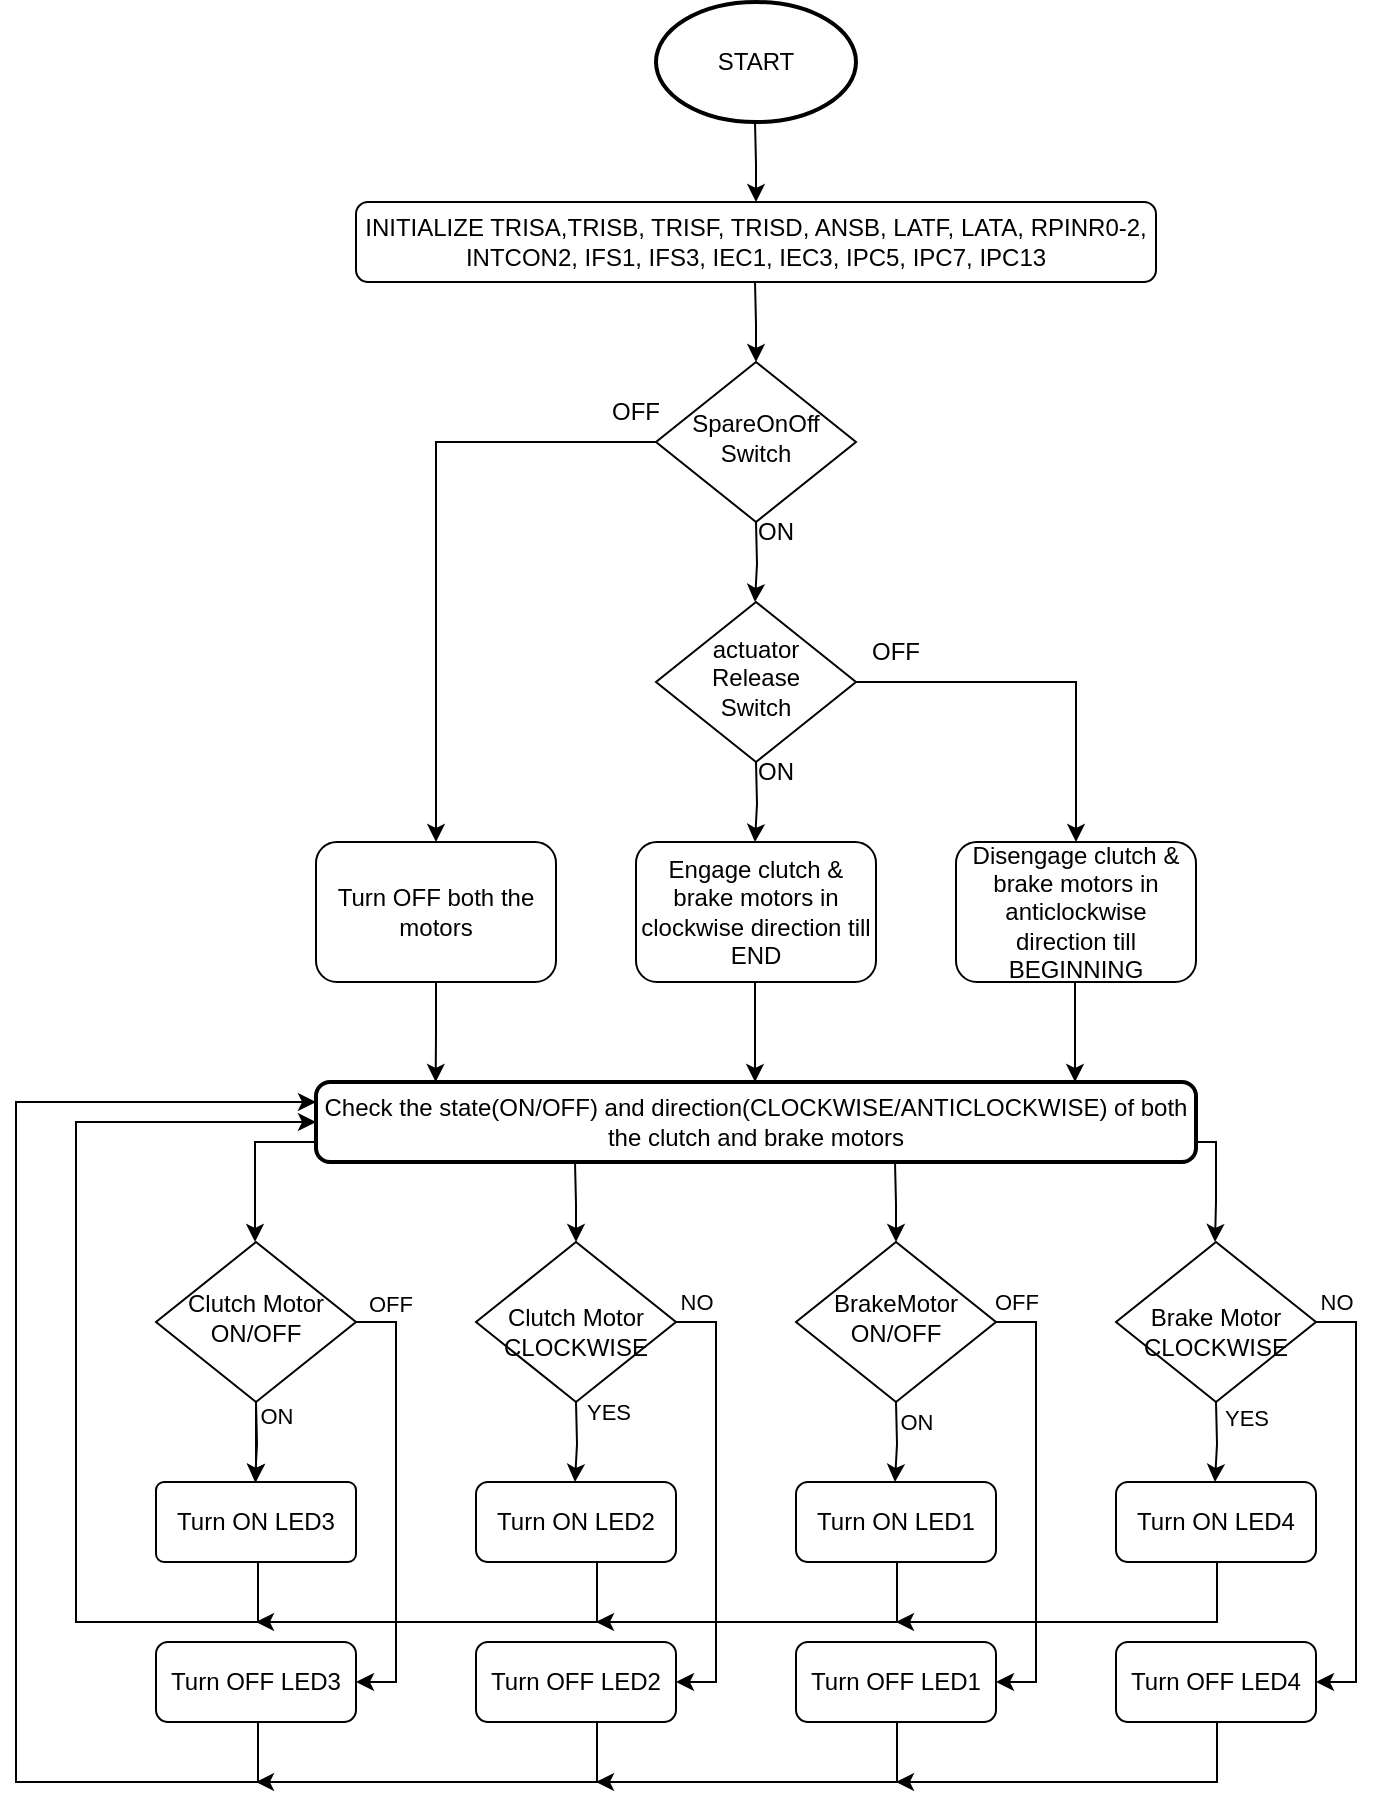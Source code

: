 <mxfile version="24.9.3">
  <diagram id="C5RBs43oDa-KdzZeNtuy" name="Page-1">
    <mxGraphModel dx="880" dy="470" grid="1" gridSize="10" guides="1" tooltips="1" connect="1" arrows="1" fold="1" page="1" pageScale="1" pageWidth="827" pageHeight="1169" math="0" shadow="0">
      <root>
        <mxCell id="WIyWlLk6GJQsqaUBKTNV-0" />
        <mxCell id="WIyWlLk6GJQsqaUBKTNV-1" parent="WIyWlLk6GJQsqaUBKTNV-0" />
        <mxCell id="WIyWlLk6GJQsqaUBKTNV-3" value="INITIALIZE TRISA,TRISB, TRISF, TRISD, ANSB, LATF, LATA, RPINR0-2, INTCON2, IFS1, IFS3, IEC1, IEC3, IPC5, IPC7, IPC13" style="rounded=1;whiteSpace=wrap;html=1;fontSize=12;glass=0;strokeWidth=1;shadow=0;" parent="WIyWlLk6GJQsqaUBKTNV-1" vertex="1">
          <mxGeometry x="260" y="120" width="400" height="40" as="geometry" />
        </mxCell>
        <mxCell id="WIyWlLk6GJQsqaUBKTNV-6" value="&lt;div&gt;SpareOnOff&lt;/div&gt;&lt;div&gt;Switch&lt;br&gt;&lt;/div&gt;" style="rhombus;whiteSpace=wrap;html=1;shadow=0;fontFamily=Helvetica;fontSize=12;align=center;strokeWidth=1;spacing=6;spacingTop=-4;" parent="WIyWlLk6GJQsqaUBKTNV-1" vertex="1">
          <mxGeometry x="410" y="200" width="100" height="80" as="geometry" />
        </mxCell>
        <mxCell id="uwuIT9XjTEhPvfsaly6d-17" value="" style="edgeStyle=orthogonalEdgeStyle;rounded=0;orthogonalLoop=1;jettySize=auto;html=1;entryX=0.136;entryY=0;entryDx=0;entryDy=0;entryPerimeter=0;" parent="WIyWlLk6GJQsqaUBKTNV-1" source="WIyWlLk6GJQsqaUBKTNV-7" target="uwuIT9XjTEhPvfsaly6d-2" edge="1">
          <mxGeometry relative="1" as="geometry" />
        </mxCell>
        <mxCell id="WIyWlLk6GJQsqaUBKTNV-7" value="Turn OFF both the motors" style="rounded=1;whiteSpace=wrap;html=1;fontSize=12;glass=0;strokeWidth=1;shadow=0;" parent="WIyWlLk6GJQsqaUBKTNV-1" vertex="1">
          <mxGeometry x="240" y="440" width="120" height="70" as="geometry" />
        </mxCell>
        <mxCell id="WIyWlLk6GJQsqaUBKTNV-10" value="&lt;div&gt;actuator&lt;/div&gt;&lt;div&gt;Release&lt;/div&gt;&lt;div&gt;Switch&lt;/div&gt;" style="rhombus;whiteSpace=wrap;html=1;shadow=0;fontFamily=Helvetica;fontSize=12;align=center;strokeWidth=1;spacing=6;spacingTop=-4;" parent="WIyWlLk6GJQsqaUBKTNV-1" vertex="1">
          <mxGeometry x="410" y="320" width="100" height="80" as="geometry" />
        </mxCell>
        <mxCell id="WIyWlLk6GJQsqaUBKTNV-11" value="Engage clutch &amp;amp; brake motors in clockwise direction till END" style="rounded=1;whiteSpace=wrap;html=1;fontSize=12;glass=0;strokeWidth=1;shadow=0;" parent="WIyWlLk6GJQsqaUBKTNV-1" vertex="1">
          <mxGeometry x="400" y="440" width="120" height="70" as="geometry" />
        </mxCell>
        <mxCell id="WIyWlLk6GJQsqaUBKTNV-12" value="Disengage clutch &amp;amp; brake motors in anticlockwise direction till BEGINNING" style="rounded=1;whiteSpace=wrap;html=1;fontSize=12;glass=0;strokeWidth=1;shadow=0;" parent="WIyWlLk6GJQsqaUBKTNV-1" vertex="1">
          <mxGeometry x="560" y="440" width="120" height="70" as="geometry" />
        </mxCell>
        <mxCell id="uwuIT9XjTEhPvfsaly6d-2" value="Check the state(ON/OFF) and direction(CLOCKWISE/ANTICLOCKWISE) of both the clutch and brake motors" style="rounded=1;whiteSpace=wrap;html=1;absoluteArcSize=1;arcSize=14;strokeWidth=2;" parent="WIyWlLk6GJQsqaUBKTNV-1" vertex="1">
          <mxGeometry x="240" y="560" width="440" height="40" as="geometry" />
        </mxCell>
        <mxCell id="uwuIT9XjTEhPvfsaly6d-34" value="" style="edgeStyle=orthogonalEdgeStyle;rounded=0;orthogonalLoop=1;jettySize=auto;html=1;" parent="WIyWlLk6GJQsqaUBKTNV-1" source="uwuIT9XjTEhPvfsaly6d-3" target="uwuIT9XjTEhPvfsaly6d-9" edge="1">
          <mxGeometry relative="1" as="geometry" />
        </mxCell>
        <mxCell id="uwuIT9XjTEhPvfsaly6d-3" value="Clutch Motor ON/OFF" style="rhombus;whiteSpace=wrap;html=1;shadow=0;fontFamily=Helvetica;fontSize=12;align=center;strokeWidth=1;spacing=6;spacingTop=-4;" parent="WIyWlLk6GJQsqaUBKTNV-1" vertex="1">
          <mxGeometry x="160" y="640" width="100" height="80" as="geometry" />
        </mxCell>
        <mxCell id="uwuIT9XjTEhPvfsaly6d-4" value="&lt;div&gt;&lt;br&gt;&lt;/div&gt;&lt;div&gt;Clutch Motor&lt;/div&gt;&lt;div&gt;CLOCKWISE&lt;br&gt;&lt;/div&gt;" style="rhombus;whiteSpace=wrap;html=1;shadow=0;fontFamily=Helvetica;fontSize=12;align=center;strokeWidth=1;spacing=6;spacingTop=-4;" parent="WIyWlLk6GJQsqaUBKTNV-1" vertex="1">
          <mxGeometry x="320" y="640" width="100" height="80" as="geometry" />
        </mxCell>
        <mxCell id="uwuIT9XjTEhPvfsaly6d-5" value="&lt;div&gt;BrakeMotor&lt;/div&gt;ON/OFF" style="rhombus;whiteSpace=wrap;html=1;shadow=0;fontFamily=Helvetica;fontSize=12;align=center;strokeWidth=1;spacing=6;spacingTop=-4;" parent="WIyWlLk6GJQsqaUBKTNV-1" vertex="1">
          <mxGeometry x="480" y="640" width="100" height="80" as="geometry" />
        </mxCell>
        <mxCell id="uwuIT9XjTEhPvfsaly6d-6" value="&lt;div&gt;&lt;br&gt;&lt;/div&gt;&lt;div&gt;Brake Motor&lt;/div&gt;CLOCKWISE" style="rhombus;whiteSpace=wrap;html=1;shadow=0;fontFamily=Helvetica;fontSize=12;align=center;strokeWidth=1;spacing=6;spacingTop=-4;" parent="WIyWlLk6GJQsqaUBKTNV-1" vertex="1">
          <mxGeometry x="640" y="640" width="100" height="80" as="geometry" />
        </mxCell>
        <mxCell id="uwuIT9XjTEhPvfsaly6d-8" value="START" style="strokeWidth=2;html=1;shape=mxgraph.flowchart.start_1;whiteSpace=wrap;" parent="WIyWlLk6GJQsqaUBKTNV-1" vertex="1">
          <mxGeometry x="410" y="20" width="100" height="60" as="geometry" />
        </mxCell>
        <mxCell id="uwuIT9XjTEhPvfsaly6d-9" value="Turn ON LED3" style="rounded=1;whiteSpace=wrap;html=1;fontSize=12;glass=0;strokeWidth=1;shadow=0;arcSize=10;" parent="WIyWlLk6GJQsqaUBKTNV-1" vertex="1">
          <mxGeometry x="160" y="760" width="100" height="40" as="geometry" />
        </mxCell>
        <mxCell id="uwuIT9XjTEhPvfsaly6d-10" value="Turn ON LED2" style="rounded=1;whiteSpace=wrap;html=1;fontSize=12;glass=0;strokeWidth=1;shadow=0;" parent="WIyWlLk6GJQsqaUBKTNV-1" vertex="1">
          <mxGeometry x="320" y="760" width="100" height="40" as="geometry" />
        </mxCell>
        <mxCell id="uwuIT9XjTEhPvfsaly6d-11" value="Turn ON LED1" style="rounded=1;whiteSpace=wrap;html=1;fontSize=12;glass=0;strokeWidth=1;shadow=0;" parent="WIyWlLk6GJQsqaUBKTNV-1" vertex="1">
          <mxGeometry x="480" y="760" width="100" height="40" as="geometry" />
        </mxCell>
        <mxCell id="uwuIT9XjTEhPvfsaly6d-12" value="Turn ON LED4" style="rounded=1;whiteSpace=wrap;html=1;fontSize=12;glass=0;strokeWidth=1;shadow=0;" parent="WIyWlLk6GJQsqaUBKTNV-1" vertex="1">
          <mxGeometry x="640" y="760" width="100" height="40" as="geometry" />
        </mxCell>
        <mxCell id="uwuIT9XjTEhPvfsaly6d-13" value="Turn OFF LED3" style="rounded=1;whiteSpace=wrap;html=1;fontSize=12;glass=0;strokeWidth=1;shadow=0;" parent="WIyWlLk6GJQsqaUBKTNV-1" vertex="1">
          <mxGeometry x="160" y="840" width="100" height="40" as="geometry" />
        </mxCell>
        <mxCell id="uwuIT9XjTEhPvfsaly6d-14" value="Turn OFF LED2" style="rounded=1;whiteSpace=wrap;html=1;fontSize=12;glass=0;strokeWidth=1;shadow=0;" parent="WIyWlLk6GJQsqaUBKTNV-1" vertex="1">
          <mxGeometry x="320" y="840" width="100" height="40" as="geometry" />
        </mxCell>
        <mxCell id="uwuIT9XjTEhPvfsaly6d-15" value="Turn OFF LED1" style="rounded=1;whiteSpace=wrap;html=1;fontSize=12;glass=0;strokeWidth=1;shadow=0;" parent="WIyWlLk6GJQsqaUBKTNV-1" vertex="1">
          <mxGeometry x="480" y="840" width="100" height="40" as="geometry" />
        </mxCell>
        <mxCell id="uwuIT9XjTEhPvfsaly6d-16" value="Turn OFF LED4" style="rounded=1;whiteSpace=wrap;html=1;fontSize=12;glass=0;strokeWidth=1;shadow=0;" parent="WIyWlLk6GJQsqaUBKTNV-1" vertex="1">
          <mxGeometry x="640" y="840" width="100" height="40" as="geometry" />
        </mxCell>
        <mxCell id="uwuIT9XjTEhPvfsaly6d-18" value="" style="edgeStyle=orthogonalEdgeStyle;rounded=0;orthogonalLoop=1;jettySize=auto;html=1;entryX=0.136;entryY=0;entryDx=0;entryDy=0;entryPerimeter=0;" parent="WIyWlLk6GJQsqaUBKTNV-1" edge="1">
          <mxGeometry relative="1" as="geometry">
            <mxPoint x="459.5" y="510" as="sourcePoint" />
            <mxPoint x="459.5" y="560" as="targetPoint" />
          </mxGeometry>
        </mxCell>
        <mxCell id="uwuIT9XjTEhPvfsaly6d-19" value="" style="edgeStyle=orthogonalEdgeStyle;rounded=0;orthogonalLoop=1;jettySize=auto;html=1;entryX=0.136;entryY=0;entryDx=0;entryDy=0;entryPerimeter=0;" parent="WIyWlLk6GJQsqaUBKTNV-1" edge="1">
          <mxGeometry relative="1" as="geometry">
            <mxPoint x="619.5" y="510" as="sourcePoint" />
            <mxPoint x="619.5" y="560" as="targetPoint" />
          </mxGeometry>
        </mxCell>
        <mxCell id="uwuIT9XjTEhPvfsaly6d-20" value="" style="edgeStyle=orthogonalEdgeStyle;rounded=0;orthogonalLoop=1;jettySize=auto;html=1;entryX=0.136;entryY=0;entryDx=0;entryDy=0;entryPerimeter=0;" parent="WIyWlLk6GJQsqaUBKTNV-1" source="uwuIT9XjTEhPvfsaly6d-2" edge="1">
          <mxGeometry relative="1" as="geometry">
            <mxPoint x="209.5" y="590" as="sourcePoint" />
            <mxPoint x="209.5" y="640" as="targetPoint" />
            <Array as="points">
              <mxPoint x="210" y="590" />
            </Array>
          </mxGeometry>
        </mxCell>
        <mxCell id="uwuIT9XjTEhPvfsaly6d-21" value="" style="edgeStyle=orthogonalEdgeStyle;rounded=0;orthogonalLoop=1;jettySize=auto;html=1;entryX=0.136;entryY=0;entryDx=0;entryDy=0;entryPerimeter=0;exitX=1;exitY=0.75;exitDx=0;exitDy=0;" parent="WIyWlLk6GJQsqaUBKTNV-1" source="uwuIT9XjTEhPvfsaly6d-2" edge="1">
          <mxGeometry relative="1" as="geometry">
            <mxPoint x="689.5" y="590" as="sourcePoint" />
            <mxPoint x="689.5" y="640" as="targetPoint" />
            <Array as="points">
              <mxPoint x="690" y="590" />
              <mxPoint x="690" y="620" />
            </Array>
          </mxGeometry>
        </mxCell>
        <mxCell id="uwuIT9XjTEhPvfsaly6d-22" value="" style="edgeStyle=orthogonalEdgeStyle;rounded=0;orthogonalLoop=1;jettySize=auto;html=1;" parent="WIyWlLk6GJQsqaUBKTNV-1" edge="1">
          <mxGeometry relative="1" as="geometry">
            <mxPoint x="369.5" y="600" as="sourcePoint" />
            <mxPoint x="370" y="640" as="targetPoint" />
          </mxGeometry>
        </mxCell>
        <mxCell id="uwuIT9XjTEhPvfsaly6d-24" value="" style="edgeStyle=orthogonalEdgeStyle;rounded=0;orthogonalLoop=1;jettySize=auto;html=1;" parent="WIyWlLk6GJQsqaUBKTNV-1" edge="1">
          <mxGeometry relative="1" as="geometry">
            <mxPoint x="529.5" y="600" as="sourcePoint" />
            <mxPoint x="530" y="640" as="targetPoint" />
          </mxGeometry>
        </mxCell>
        <mxCell id="uwuIT9XjTEhPvfsaly6d-25" value="" style="edgeStyle=orthogonalEdgeStyle;rounded=0;orthogonalLoop=1;jettySize=auto;html=1;entryX=0.136;entryY=0;entryDx=0;entryDy=0;entryPerimeter=0;" parent="WIyWlLk6GJQsqaUBKTNV-1" edge="1">
          <mxGeometry relative="1" as="geometry">
            <mxPoint x="210" y="720" as="sourcePoint" />
            <mxPoint x="209.5" y="760" as="targetPoint" />
          </mxGeometry>
        </mxCell>
        <mxCell id="uwuIT9XjTEhPvfsaly6d-35" value="ON" style="edgeLabel;html=1;align=center;verticalAlign=middle;resizable=0;points=[];" parent="uwuIT9XjTEhPvfsaly6d-25" vertex="1" connectable="0">
          <mxGeometry x="-0.657" y="-2" relative="1" as="geometry">
            <mxPoint x="12" as="offset" />
          </mxGeometry>
        </mxCell>
        <mxCell id="uwuIT9XjTEhPvfsaly6d-26" value="" style="edgeStyle=orthogonalEdgeStyle;rounded=0;orthogonalLoop=1;jettySize=auto;html=1;entryX=0.136;entryY=0;entryDx=0;entryDy=0;entryPerimeter=0;" parent="WIyWlLk6GJQsqaUBKTNV-1" edge="1">
          <mxGeometry relative="1" as="geometry">
            <mxPoint x="370" y="720" as="sourcePoint" />
            <mxPoint x="369.5" y="760" as="targetPoint" />
          </mxGeometry>
        </mxCell>
        <mxCell id="uwuIT9XjTEhPvfsaly6d-27" value="" style="edgeStyle=orthogonalEdgeStyle;rounded=0;orthogonalLoop=1;jettySize=auto;html=1;entryX=0.136;entryY=0;entryDx=0;entryDy=0;entryPerimeter=0;" parent="WIyWlLk6GJQsqaUBKTNV-1" edge="1">
          <mxGeometry relative="1" as="geometry">
            <mxPoint x="530" y="720" as="sourcePoint" />
            <mxPoint x="529.5" y="760" as="targetPoint" />
          </mxGeometry>
        </mxCell>
        <mxCell id="uwuIT9XjTEhPvfsaly6d-28" value="" style="edgeStyle=orthogonalEdgeStyle;rounded=0;orthogonalLoop=1;jettySize=auto;html=1;entryX=0.136;entryY=0;entryDx=0;entryDy=0;entryPerimeter=0;" parent="WIyWlLk6GJQsqaUBKTNV-1" edge="1">
          <mxGeometry relative="1" as="geometry">
            <mxPoint x="690" y="720" as="sourcePoint" />
            <mxPoint x="689.5" y="760" as="targetPoint" />
          </mxGeometry>
        </mxCell>
        <mxCell id="uwuIT9XjTEhPvfsaly6d-29" value="" style="edgeStyle=orthogonalEdgeStyle;rounded=0;orthogonalLoop=1;jettySize=auto;html=1;exitX=1;exitY=0.5;exitDx=0;exitDy=0;entryX=1;entryY=0.5;entryDx=0;entryDy=0;" parent="WIyWlLk6GJQsqaUBKTNV-1" source="uwuIT9XjTEhPvfsaly6d-3" target="uwuIT9XjTEhPvfsaly6d-13" edge="1">
          <mxGeometry relative="1" as="geometry">
            <mxPoint x="280" y="710" as="sourcePoint" />
            <mxPoint x="280" y="860" as="targetPoint" />
          </mxGeometry>
        </mxCell>
        <mxCell id="uwuIT9XjTEhPvfsaly6d-30" value="" style="edgeStyle=orthogonalEdgeStyle;rounded=0;orthogonalLoop=1;jettySize=auto;html=1;exitX=1;exitY=0.5;exitDx=0;exitDy=0;entryX=1;entryY=0.5;entryDx=0;entryDy=0;" parent="WIyWlLk6GJQsqaUBKTNV-1" source="uwuIT9XjTEhPvfsaly6d-4" target="uwuIT9XjTEhPvfsaly6d-14" edge="1">
          <mxGeometry relative="1" as="geometry">
            <mxPoint x="440" y="680" as="sourcePoint" />
            <mxPoint x="440" y="860" as="targetPoint" />
          </mxGeometry>
        </mxCell>
        <mxCell id="uwuIT9XjTEhPvfsaly6d-31" value="" style="edgeStyle=orthogonalEdgeStyle;rounded=0;orthogonalLoop=1;jettySize=auto;html=1;exitX=1;exitY=0.5;exitDx=0;exitDy=0;entryX=1;entryY=0.5;entryDx=0;entryDy=0;" parent="WIyWlLk6GJQsqaUBKTNV-1" source="uwuIT9XjTEhPvfsaly6d-5" target="uwuIT9XjTEhPvfsaly6d-15" edge="1">
          <mxGeometry relative="1" as="geometry">
            <mxPoint x="600" y="680" as="sourcePoint" />
            <mxPoint x="600" y="860" as="targetPoint" />
          </mxGeometry>
        </mxCell>
        <mxCell id="uwuIT9XjTEhPvfsaly6d-32" value="" style="edgeStyle=orthogonalEdgeStyle;rounded=0;orthogonalLoop=1;jettySize=auto;html=1;exitX=1;exitY=0.5;exitDx=0;exitDy=0;entryX=1;entryY=0.5;entryDx=0;entryDy=0;" parent="WIyWlLk6GJQsqaUBKTNV-1" source="uwuIT9XjTEhPvfsaly6d-6" target="uwuIT9XjTEhPvfsaly6d-16" edge="1">
          <mxGeometry relative="1" as="geometry">
            <mxPoint x="760" y="680" as="sourcePoint" />
            <mxPoint x="760" y="860" as="targetPoint" />
          </mxGeometry>
        </mxCell>
        <mxCell id="uwuIT9XjTEhPvfsaly6d-36" value="YES" style="edgeLabel;html=1;align=center;verticalAlign=middle;resizable=0;points=[];" parent="WIyWlLk6GJQsqaUBKTNV-1" vertex="1" connectable="0">
          <mxGeometry x="390" y="730" as="geometry">
            <mxPoint x="-4" y="-5" as="offset" />
          </mxGeometry>
        </mxCell>
        <mxCell id="uwuIT9XjTEhPvfsaly6d-37" value="ON" style="edgeLabel;html=1;align=center;verticalAlign=middle;resizable=0;points=[];" parent="WIyWlLk6GJQsqaUBKTNV-1" vertex="1" connectable="0">
          <mxGeometry x="540" y="730" as="geometry" />
        </mxCell>
        <mxCell id="uwuIT9XjTEhPvfsaly6d-38" value="YES" style="edgeLabel;html=1;align=center;verticalAlign=middle;resizable=0;points=[];" parent="WIyWlLk6GJQsqaUBKTNV-1" vertex="1" connectable="0">
          <mxGeometry x="710" y="730" as="geometry">
            <mxPoint x="-5" y="-2" as="offset" />
          </mxGeometry>
        </mxCell>
        <mxCell id="uwuIT9XjTEhPvfsaly6d-39" value="NO" style="edgeLabel;html=1;align=center;verticalAlign=middle;resizable=0;points=[];" parent="WIyWlLk6GJQsqaUBKTNV-1" vertex="1" connectable="0">
          <mxGeometry x="760" y="676" as="geometry">
            <mxPoint x="-10" y="-6" as="offset" />
          </mxGeometry>
        </mxCell>
        <mxCell id="uwuIT9XjTEhPvfsaly6d-40" value="OFF" style="edgeLabel;html=1;align=center;verticalAlign=middle;resizable=0;points=[];" parent="WIyWlLk6GJQsqaUBKTNV-1" vertex="1" connectable="0">
          <mxGeometry x="600" y="676" as="geometry">
            <mxPoint x="-10" y="-6" as="offset" />
          </mxGeometry>
        </mxCell>
        <mxCell id="uwuIT9XjTEhPvfsaly6d-41" value="NO" style="edgeLabel;html=1;align=center;verticalAlign=middle;resizable=0;points=[];" parent="WIyWlLk6GJQsqaUBKTNV-1" vertex="1" connectable="0">
          <mxGeometry x="440" y="676" as="geometry">
            <mxPoint x="-10" y="-6" as="offset" />
          </mxGeometry>
        </mxCell>
        <mxCell id="uwuIT9XjTEhPvfsaly6d-42" value="OFF" style="edgeLabel;html=1;align=center;verticalAlign=middle;resizable=0;points=[];" parent="WIyWlLk6GJQsqaUBKTNV-1" vertex="1" connectable="0">
          <mxGeometry x="300" y="680" as="geometry">
            <mxPoint x="-23" y="-9" as="offset" />
          </mxGeometry>
        </mxCell>
        <mxCell id="uwuIT9XjTEhPvfsaly6d-43" value="" style="edgeStyle=orthogonalEdgeStyle;rounded=0;orthogonalLoop=1;jettySize=auto;html=1;" parent="WIyWlLk6GJQsqaUBKTNV-1" edge="1">
          <mxGeometry relative="1" as="geometry">
            <mxPoint x="209.5" y="800" as="sourcePoint" />
            <mxPoint x="240" y="580" as="targetPoint" />
            <Array as="points">
              <mxPoint x="211" y="800" />
              <mxPoint x="211" y="830" />
              <mxPoint x="120" y="830" />
              <mxPoint x="120" y="580" />
            </Array>
          </mxGeometry>
        </mxCell>
        <mxCell id="uwuIT9XjTEhPvfsaly6d-46" value="" style="rounded=0;orthogonalLoop=1;jettySize=auto;html=1;edgeStyle=orthogonalEdgeStyle;" parent="WIyWlLk6GJQsqaUBKTNV-1" edge="1">
          <mxGeometry relative="1" as="geometry">
            <mxPoint x="380.5" y="800" as="sourcePoint" />
            <mxPoint x="210" y="830" as="targetPoint" />
            <Array as="points">
              <mxPoint x="380.5" y="821" />
              <mxPoint x="380.5" y="821" />
            </Array>
          </mxGeometry>
        </mxCell>
        <mxCell id="uwuIT9XjTEhPvfsaly6d-47" value="" style="rounded=0;orthogonalLoop=1;jettySize=auto;html=1;edgeStyle=orthogonalEdgeStyle;" parent="WIyWlLk6GJQsqaUBKTNV-1" edge="1">
          <mxGeometry relative="1" as="geometry">
            <mxPoint x="530.5" y="800" as="sourcePoint" />
            <mxPoint x="380" y="830" as="targetPoint" />
            <Array as="points">
              <mxPoint x="530.5" y="821" />
              <mxPoint x="530.5" y="821" />
            </Array>
          </mxGeometry>
        </mxCell>
        <mxCell id="uwuIT9XjTEhPvfsaly6d-48" value="" style="rounded=0;orthogonalLoop=1;jettySize=auto;html=1;edgeStyle=orthogonalEdgeStyle;" parent="WIyWlLk6GJQsqaUBKTNV-1" edge="1">
          <mxGeometry relative="1" as="geometry">
            <mxPoint x="690.5" y="800" as="sourcePoint" />
            <mxPoint x="530" y="830" as="targetPoint" />
            <Array as="points">
              <mxPoint x="690.5" y="821" />
              <mxPoint x="690.5" y="821" />
            </Array>
          </mxGeometry>
        </mxCell>
        <mxCell id="uwuIT9XjTEhPvfsaly6d-49" value="" style="rounded=0;orthogonalLoop=1;jettySize=auto;html=1;edgeStyle=orthogonalEdgeStyle;" parent="WIyWlLk6GJQsqaUBKTNV-1" edge="1">
          <mxGeometry relative="1" as="geometry">
            <mxPoint x="690.5" y="880" as="sourcePoint" />
            <mxPoint x="530" y="910" as="targetPoint" />
            <Array as="points">
              <mxPoint x="690.5" y="901" />
              <mxPoint x="690.5" y="901" />
            </Array>
          </mxGeometry>
        </mxCell>
        <mxCell id="uwuIT9XjTEhPvfsaly6d-50" value="" style="rounded=0;orthogonalLoop=1;jettySize=auto;html=1;edgeStyle=orthogonalEdgeStyle;" parent="WIyWlLk6GJQsqaUBKTNV-1" edge="1">
          <mxGeometry relative="1" as="geometry">
            <mxPoint x="530.5" y="880" as="sourcePoint" />
            <mxPoint x="380" y="910" as="targetPoint" />
            <Array as="points">
              <mxPoint x="530.5" y="901" />
              <mxPoint x="530.5" y="901" />
            </Array>
          </mxGeometry>
        </mxCell>
        <mxCell id="uwuIT9XjTEhPvfsaly6d-51" value="" style="rounded=0;orthogonalLoop=1;jettySize=auto;html=1;edgeStyle=orthogonalEdgeStyle;" parent="WIyWlLk6GJQsqaUBKTNV-1" edge="1">
          <mxGeometry relative="1" as="geometry">
            <mxPoint x="380.5" y="880" as="sourcePoint" />
            <mxPoint x="210" y="910" as="targetPoint" />
            <Array as="points">
              <mxPoint x="380.5" y="901" />
              <mxPoint x="380.5" y="901" />
            </Array>
          </mxGeometry>
        </mxCell>
        <mxCell id="uwuIT9XjTEhPvfsaly6d-52" value="" style="edgeStyle=orthogonalEdgeStyle;rounded=0;orthogonalLoop=1;jettySize=auto;html=1;entryX=0;entryY=0.25;entryDx=0;entryDy=0;" parent="WIyWlLk6GJQsqaUBKTNV-1" target="uwuIT9XjTEhPvfsaly6d-2" edge="1">
          <mxGeometry relative="1" as="geometry">
            <mxPoint x="209.5" y="880" as="sourcePoint" />
            <mxPoint x="240" y="660" as="targetPoint" />
            <Array as="points">
              <mxPoint x="211" y="880" />
              <mxPoint x="211" y="910" />
              <mxPoint x="90" y="910" />
              <mxPoint x="90" y="570" />
            </Array>
          </mxGeometry>
        </mxCell>
        <mxCell id="f7yZqddtnx2m3giXRDVE-0" value="" style="edgeStyle=orthogonalEdgeStyle;rounded=0;orthogonalLoop=1;jettySize=auto;html=1;" parent="WIyWlLk6GJQsqaUBKTNV-1" edge="1">
          <mxGeometry relative="1" as="geometry">
            <mxPoint x="459.5" y="160" as="sourcePoint" />
            <mxPoint x="460" y="200" as="targetPoint" />
          </mxGeometry>
        </mxCell>
        <mxCell id="f7yZqddtnx2m3giXRDVE-1" value="" style="edgeStyle=orthogonalEdgeStyle;rounded=0;orthogonalLoop=1;jettySize=auto;html=1;entryX=0.136;entryY=0;entryDx=0;entryDy=0;entryPerimeter=0;" parent="WIyWlLk6GJQsqaUBKTNV-1" edge="1">
          <mxGeometry relative="1" as="geometry">
            <mxPoint x="460" y="400" as="sourcePoint" />
            <mxPoint x="459.5" y="440" as="targetPoint" />
          </mxGeometry>
        </mxCell>
        <mxCell id="f7yZqddtnx2m3giXRDVE-2" value="" style="edgeStyle=orthogonalEdgeStyle;rounded=0;orthogonalLoop=1;jettySize=auto;html=1;entryX=0.136;entryY=0;entryDx=0;entryDy=0;entryPerimeter=0;" parent="WIyWlLk6GJQsqaUBKTNV-1" edge="1">
          <mxGeometry relative="1" as="geometry">
            <mxPoint x="460" y="280" as="sourcePoint" />
            <mxPoint x="459.5" y="320" as="targetPoint" />
          </mxGeometry>
        </mxCell>
        <mxCell id="f7yZqddtnx2m3giXRDVE-3" value="" style="edgeStyle=orthogonalEdgeStyle;rounded=0;orthogonalLoop=1;jettySize=auto;html=1;entryX=0.5;entryY=0;entryDx=0;entryDy=0;" parent="WIyWlLk6GJQsqaUBKTNV-1" target="WIyWlLk6GJQsqaUBKTNV-12" edge="1">
          <mxGeometry relative="1" as="geometry">
            <mxPoint x="510" y="360" as="sourcePoint" />
            <mxPoint x="660" y="410" as="targetPoint" />
            <Array as="points">
              <mxPoint x="620" y="360" />
            </Array>
          </mxGeometry>
        </mxCell>
        <mxCell id="f7yZqddtnx2m3giXRDVE-4" value="" style="edgeStyle=orthogonalEdgeStyle;rounded=0;orthogonalLoop=1;jettySize=auto;html=1;entryX=0.5;entryY=0;entryDx=0;entryDy=0;exitX=0;exitY=0.5;exitDx=0;exitDy=0;" parent="WIyWlLk6GJQsqaUBKTNV-1" source="WIyWlLk6GJQsqaUBKTNV-6" target="WIyWlLk6GJQsqaUBKTNV-7" edge="1">
          <mxGeometry relative="1" as="geometry">
            <mxPoint x="380" y="240" as="sourcePoint" />
            <mxPoint x="300" y="290" as="targetPoint" />
          </mxGeometry>
        </mxCell>
        <mxCell id="f7yZqddtnx2m3giXRDVE-5" value="OFF" style="text;html=1;align=center;verticalAlign=middle;whiteSpace=wrap;rounded=0;" parent="WIyWlLk6GJQsqaUBKTNV-1" vertex="1">
          <mxGeometry x="370" y="210" width="60" height="30" as="geometry" />
        </mxCell>
        <mxCell id="f7yZqddtnx2m3giXRDVE-6" value="OFF" style="text;html=1;align=center;verticalAlign=middle;whiteSpace=wrap;rounded=0;" parent="WIyWlLk6GJQsqaUBKTNV-1" vertex="1">
          <mxGeometry x="500" y="330" width="60" height="30" as="geometry" />
        </mxCell>
        <mxCell id="f7yZqddtnx2m3giXRDVE-7" value="ON" style="text;html=1;align=center;verticalAlign=middle;whiteSpace=wrap;rounded=0;" parent="WIyWlLk6GJQsqaUBKTNV-1" vertex="1">
          <mxGeometry x="440" y="270" width="60" height="30" as="geometry" />
        </mxCell>
        <mxCell id="f7yZqddtnx2m3giXRDVE-8" value="ON" style="text;html=1;align=center;verticalAlign=middle;whiteSpace=wrap;rounded=0;" parent="WIyWlLk6GJQsqaUBKTNV-1" vertex="1">
          <mxGeometry x="440" y="390" width="60" height="30" as="geometry" />
        </mxCell>
        <mxCell id="VmmUD_7BAilnZJQ_QlBl-0" value="" style="edgeStyle=orthogonalEdgeStyle;rounded=0;orthogonalLoop=1;jettySize=auto;html=1;" edge="1" parent="WIyWlLk6GJQsqaUBKTNV-1">
          <mxGeometry relative="1" as="geometry">
            <mxPoint x="459.5" y="80" as="sourcePoint" />
            <mxPoint x="460" y="120" as="targetPoint" />
          </mxGeometry>
        </mxCell>
      </root>
    </mxGraphModel>
  </diagram>
</mxfile>
